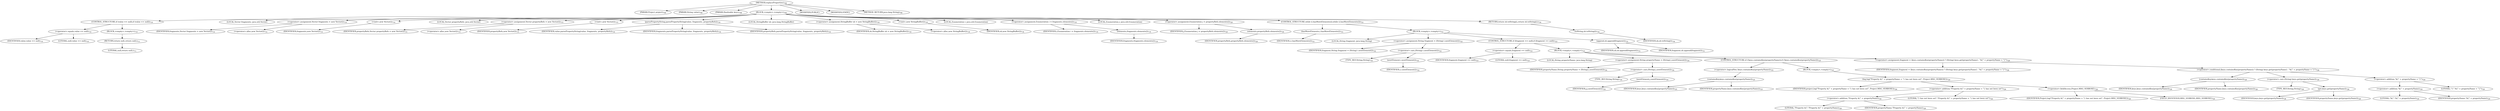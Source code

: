 digraph "replaceProperties" {  
"2363" [label = <(METHOD,replaceProperties)<SUB>708</SUB>> ]
"2364" [label = <(PARAM,Project project)<SUB>708</SUB>> ]
"2365" [label = <(PARAM,String value)<SUB>708</SUB>> ]
"2366" [label = <(PARAM,Hashtable keys)<SUB>708</SUB>> ]
"2367" [label = <(BLOCK,&lt;empty&gt;,&lt;empty&gt;)<SUB>709</SUB>> ]
"2368" [label = <(CONTROL_STRUCTURE,if (value == null),if (value == null))<SUB>710</SUB>> ]
"2369" [label = <(&lt;operator&gt;.equals,value == null)<SUB>710</SUB>> ]
"2370" [label = <(IDENTIFIER,value,value == null)<SUB>710</SUB>> ]
"2371" [label = <(LITERAL,null,value == null)<SUB>710</SUB>> ]
"2372" [label = <(BLOCK,&lt;empty&gt;,&lt;empty&gt;)<SUB>710</SUB>> ]
"2373" [label = <(RETURN,return null;,return null;)<SUB>711</SUB>> ]
"2374" [label = <(LITERAL,null,return null;)<SUB>711</SUB>> ]
"132" [label = <(LOCAL,Vector fragments: java.util.Vector)> ]
"2375" [label = <(&lt;operator&gt;.assignment,Vector fragments = new Vector())<SUB>714</SUB>> ]
"2376" [label = <(IDENTIFIER,fragments,Vector fragments = new Vector())<SUB>714</SUB>> ]
"2377" [label = <(&lt;operator&gt;.alloc,new Vector())<SUB>714</SUB>> ]
"2378" [label = <(&lt;init&gt;,new Vector())<SUB>714</SUB>> ]
"131" [label = <(IDENTIFIER,fragments,new Vector())<SUB>714</SUB>> ]
"134" [label = <(LOCAL,Vector propertyRefs: java.util.Vector)> ]
"2379" [label = <(&lt;operator&gt;.assignment,Vector propertyRefs = new Vector())<SUB>715</SUB>> ]
"2380" [label = <(IDENTIFIER,propertyRefs,Vector propertyRefs = new Vector())<SUB>715</SUB>> ]
"2381" [label = <(&lt;operator&gt;.alloc,new Vector())<SUB>715</SUB>> ]
"2382" [label = <(&lt;init&gt;,new Vector())<SUB>715</SUB>> ]
"133" [label = <(IDENTIFIER,propertyRefs,new Vector())<SUB>715</SUB>> ]
"2383" [label = <(parsePropertyString,parsePropertyString(value, fragments, propertyRefs))<SUB>716</SUB>> ]
"2384" [label = <(IDENTIFIER,value,parsePropertyString(value, fragments, propertyRefs))<SUB>716</SUB>> ]
"2385" [label = <(IDENTIFIER,fragments,parsePropertyString(value, fragments, propertyRefs))<SUB>716</SUB>> ]
"2386" [label = <(IDENTIFIER,propertyRefs,parsePropertyString(value, fragments, propertyRefs))<SUB>716</SUB>> ]
"136" [label = <(LOCAL,StringBuffer sb: java.lang.StringBuffer)> ]
"2387" [label = <(&lt;operator&gt;.assignment,StringBuffer sb = new StringBuffer())<SUB>718</SUB>> ]
"2388" [label = <(IDENTIFIER,sb,StringBuffer sb = new StringBuffer())<SUB>718</SUB>> ]
"2389" [label = <(&lt;operator&gt;.alloc,new StringBuffer())<SUB>718</SUB>> ]
"2390" [label = <(&lt;init&gt;,new StringBuffer())<SUB>718</SUB>> ]
"135" [label = <(IDENTIFIER,sb,new StringBuffer())<SUB>718</SUB>> ]
"2391" [label = <(LOCAL,Enumeration i: java.util.Enumeration)> ]
"2392" [label = <(&lt;operator&gt;.assignment,Enumeration i = fragments.elements())<SUB>719</SUB>> ]
"2393" [label = <(IDENTIFIER,i,Enumeration i = fragments.elements())<SUB>719</SUB>> ]
"2394" [label = <(elements,fragments.elements())<SUB>719</SUB>> ]
"2395" [label = <(IDENTIFIER,fragments,fragments.elements())<SUB>719</SUB>> ]
"2396" [label = <(LOCAL,Enumeration j: java.util.Enumeration)> ]
"2397" [label = <(&lt;operator&gt;.assignment,Enumeration j = propertyRefs.elements())<SUB>720</SUB>> ]
"2398" [label = <(IDENTIFIER,j,Enumeration j = propertyRefs.elements())<SUB>720</SUB>> ]
"2399" [label = <(elements,propertyRefs.elements())<SUB>720</SUB>> ]
"2400" [label = <(IDENTIFIER,propertyRefs,propertyRefs.elements())<SUB>720</SUB>> ]
"2401" [label = <(CONTROL_STRUCTURE,while (i.hasMoreElements()),while (i.hasMoreElements()))<SUB>721</SUB>> ]
"2402" [label = <(hasMoreElements,i.hasMoreElements())<SUB>721</SUB>> ]
"2403" [label = <(IDENTIFIER,i,i.hasMoreElements())<SUB>721</SUB>> ]
"2404" [label = <(BLOCK,&lt;empty&gt;,&lt;empty&gt;)<SUB>721</SUB>> ]
"2405" [label = <(LOCAL,String fragment: java.lang.String)> ]
"2406" [label = <(&lt;operator&gt;.assignment,String fragment = (String) i.nextElement())<SUB>722</SUB>> ]
"2407" [label = <(IDENTIFIER,fragment,String fragment = (String) i.nextElement())<SUB>722</SUB>> ]
"2408" [label = <(&lt;operator&gt;.cast,(String) i.nextElement())<SUB>722</SUB>> ]
"2409" [label = <(TYPE_REF,String,String)<SUB>722</SUB>> ]
"2410" [label = <(nextElement,i.nextElement())<SUB>722</SUB>> ]
"2411" [label = <(IDENTIFIER,i,i.nextElement())<SUB>722</SUB>> ]
"2412" [label = <(CONTROL_STRUCTURE,if (fragment == null),if (fragment == null))<SUB>723</SUB>> ]
"2413" [label = <(&lt;operator&gt;.equals,fragment == null)<SUB>723</SUB>> ]
"2414" [label = <(IDENTIFIER,fragment,fragment == null)<SUB>723</SUB>> ]
"2415" [label = <(LITERAL,null,fragment == null)<SUB>723</SUB>> ]
"2416" [label = <(BLOCK,&lt;empty&gt;,&lt;empty&gt;)<SUB>723</SUB>> ]
"2417" [label = <(LOCAL,String propertyName: java.lang.String)> ]
"2418" [label = <(&lt;operator&gt;.assignment,String propertyName = (String) j.nextElement())<SUB>724</SUB>> ]
"2419" [label = <(IDENTIFIER,propertyName,String propertyName = (String) j.nextElement())<SUB>724</SUB>> ]
"2420" [label = <(&lt;operator&gt;.cast,(String) j.nextElement())<SUB>724</SUB>> ]
"2421" [label = <(TYPE_REF,String,String)<SUB>724</SUB>> ]
"2422" [label = <(nextElement,j.nextElement())<SUB>724</SUB>> ]
"2423" [label = <(IDENTIFIER,j,j.nextElement())<SUB>724</SUB>> ]
"2424" [label = <(CONTROL_STRUCTURE,if (!keys.containsKey(propertyName)),if (!keys.containsKey(propertyName)))<SUB>725</SUB>> ]
"2425" [label = <(&lt;operator&gt;.logicalNot,!keys.containsKey(propertyName))<SUB>725</SUB>> ]
"2426" [label = <(containsKey,keys.containsKey(propertyName))<SUB>725</SUB>> ]
"2427" [label = <(IDENTIFIER,keys,keys.containsKey(propertyName))<SUB>725</SUB>> ]
"2428" [label = <(IDENTIFIER,propertyName,keys.containsKey(propertyName))<SUB>725</SUB>> ]
"2429" [label = <(BLOCK,&lt;empty&gt;,&lt;empty&gt;)<SUB>725</SUB>> ]
"2430" [label = <(log,log(&quot;Property ${&quot; + propertyName + &quot;} has not been set&quot;, Project.MSG_VERBOSE))<SUB>726</SUB>> ]
"2431" [label = <(IDENTIFIER,project,log(&quot;Property ${&quot; + propertyName + &quot;} has not been set&quot;, Project.MSG_VERBOSE))<SUB>726</SUB>> ]
"2432" [label = <(&lt;operator&gt;.addition,&quot;Property ${&quot; + propertyName + &quot;} has not been set&quot;)<SUB>726</SUB>> ]
"2433" [label = <(&lt;operator&gt;.addition,&quot;Property ${&quot; + propertyName)<SUB>726</SUB>> ]
"2434" [label = <(LITERAL,&quot;Property ${&quot;,&quot;Property ${&quot; + propertyName)<SUB>726</SUB>> ]
"2435" [label = <(IDENTIFIER,propertyName,&quot;Property ${&quot; + propertyName)<SUB>726</SUB>> ]
"2436" [label = <(LITERAL,&quot;} has not been set&quot;,&quot;Property ${&quot; + propertyName + &quot;} has not been set&quot;)<SUB>726</SUB>> ]
"2437" [label = <(&lt;operator&gt;.fieldAccess,Project.MSG_VERBOSE)<SUB>726</SUB>> ]
"2438" [label = <(IDENTIFIER,Project,log(&quot;Property ${&quot; + propertyName + &quot;} has not been set&quot;, Project.MSG_VERBOSE))<SUB>726</SUB>> ]
"2439" [label = <(FIELD_IDENTIFIER,MSG_VERBOSE,MSG_VERBOSE)<SUB>726</SUB>> ]
"2440" [label = <(&lt;operator&gt;.assignment,fragment = (keys.containsKey(propertyName)) ? (String) keys.get(propertyName) : &quot;${&quot; + propertyName + &quot;}&quot;)<SUB>728</SUB>> ]
"2441" [label = <(IDENTIFIER,fragment,fragment = (keys.containsKey(propertyName)) ? (String) keys.get(propertyName) : &quot;${&quot; + propertyName + &quot;}&quot;)<SUB>728</SUB>> ]
"2442" [label = <(&lt;operator&gt;.conditional,(keys.containsKey(propertyName)) ? (String) keys.get(propertyName) : &quot;${&quot; + propertyName + &quot;}&quot;)<SUB>728</SUB>> ]
"2443" [label = <(containsKey,keys.containsKey(propertyName))<SUB>728</SUB>> ]
"2444" [label = <(IDENTIFIER,keys,keys.containsKey(propertyName))<SUB>728</SUB>> ]
"2445" [label = <(IDENTIFIER,propertyName,keys.containsKey(propertyName))<SUB>728</SUB>> ]
"2446" [label = <(&lt;operator&gt;.cast,(String) keys.get(propertyName))<SUB>728</SUB>> ]
"2447" [label = <(TYPE_REF,String,String)<SUB>728</SUB>> ]
"2448" [label = <(get,keys.get(propertyName))<SUB>728</SUB>> ]
"2449" [label = <(IDENTIFIER,keys,keys.get(propertyName))<SUB>728</SUB>> ]
"2450" [label = <(IDENTIFIER,propertyName,keys.get(propertyName))<SUB>728</SUB>> ]
"2451" [label = <(&lt;operator&gt;.addition,&quot;${&quot; + propertyName + &quot;}&quot;)<SUB>729</SUB>> ]
"2452" [label = <(&lt;operator&gt;.addition,&quot;${&quot; + propertyName)<SUB>729</SUB>> ]
"2453" [label = <(LITERAL,&quot;${&quot;,&quot;${&quot; + propertyName)<SUB>729</SUB>> ]
"2454" [label = <(IDENTIFIER,propertyName,&quot;${&quot; + propertyName)<SUB>729</SUB>> ]
"2455" [label = <(LITERAL,&quot;}&quot;,&quot;${&quot; + propertyName + &quot;}&quot;)<SUB>729</SUB>> ]
"2456" [label = <(append,sb.append(fragment))<SUB>731</SUB>> ]
"2457" [label = <(IDENTIFIER,sb,sb.append(fragment))<SUB>731</SUB>> ]
"2458" [label = <(IDENTIFIER,fragment,sb.append(fragment))<SUB>731</SUB>> ]
"2459" [label = <(RETURN,return sb.toString();,return sb.toString();)<SUB>734</SUB>> ]
"2460" [label = <(toString,sb.toString())<SUB>734</SUB>> ]
"2461" [label = <(IDENTIFIER,sb,sb.toString())<SUB>734</SUB>> ]
"2462" [label = <(MODIFIER,PUBLIC)> ]
"2463" [label = <(MODIFIER,STATIC)> ]
"2464" [label = <(METHOD_RETURN,java.lang.String)<SUB>708</SUB>> ]
  "2363" -> "2364" 
  "2363" -> "2365" 
  "2363" -> "2366" 
  "2363" -> "2367" 
  "2363" -> "2462" 
  "2363" -> "2463" 
  "2363" -> "2464" 
  "2367" -> "2368" 
  "2367" -> "132" 
  "2367" -> "2375" 
  "2367" -> "2378" 
  "2367" -> "134" 
  "2367" -> "2379" 
  "2367" -> "2382" 
  "2367" -> "2383" 
  "2367" -> "136" 
  "2367" -> "2387" 
  "2367" -> "2390" 
  "2367" -> "2391" 
  "2367" -> "2392" 
  "2367" -> "2396" 
  "2367" -> "2397" 
  "2367" -> "2401" 
  "2367" -> "2459" 
  "2368" -> "2369" 
  "2368" -> "2372" 
  "2369" -> "2370" 
  "2369" -> "2371" 
  "2372" -> "2373" 
  "2373" -> "2374" 
  "2375" -> "2376" 
  "2375" -> "2377" 
  "2378" -> "131" 
  "2379" -> "2380" 
  "2379" -> "2381" 
  "2382" -> "133" 
  "2383" -> "2384" 
  "2383" -> "2385" 
  "2383" -> "2386" 
  "2387" -> "2388" 
  "2387" -> "2389" 
  "2390" -> "135" 
  "2392" -> "2393" 
  "2392" -> "2394" 
  "2394" -> "2395" 
  "2397" -> "2398" 
  "2397" -> "2399" 
  "2399" -> "2400" 
  "2401" -> "2402" 
  "2401" -> "2404" 
  "2402" -> "2403" 
  "2404" -> "2405" 
  "2404" -> "2406" 
  "2404" -> "2412" 
  "2404" -> "2456" 
  "2406" -> "2407" 
  "2406" -> "2408" 
  "2408" -> "2409" 
  "2408" -> "2410" 
  "2410" -> "2411" 
  "2412" -> "2413" 
  "2412" -> "2416" 
  "2413" -> "2414" 
  "2413" -> "2415" 
  "2416" -> "2417" 
  "2416" -> "2418" 
  "2416" -> "2424" 
  "2416" -> "2440" 
  "2418" -> "2419" 
  "2418" -> "2420" 
  "2420" -> "2421" 
  "2420" -> "2422" 
  "2422" -> "2423" 
  "2424" -> "2425" 
  "2424" -> "2429" 
  "2425" -> "2426" 
  "2426" -> "2427" 
  "2426" -> "2428" 
  "2429" -> "2430" 
  "2430" -> "2431" 
  "2430" -> "2432" 
  "2430" -> "2437" 
  "2432" -> "2433" 
  "2432" -> "2436" 
  "2433" -> "2434" 
  "2433" -> "2435" 
  "2437" -> "2438" 
  "2437" -> "2439" 
  "2440" -> "2441" 
  "2440" -> "2442" 
  "2442" -> "2443" 
  "2442" -> "2446" 
  "2442" -> "2451" 
  "2443" -> "2444" 
  "2443" -> "2445" 
  "2446" -> "2447" 
  "2446" -> "2448" 
  "2448" -> "2449" 
  "2448" -> "2450" 
  "2451" -> "2452" 
  "2451" -> "2455" 
  "2452" -> "2453" 
  "2452" -> "2454" 
  "2456" -> "2457" 
  "2456" -> "2458" 
  "2459" -> "2460" 
  "2460" -> "2461" 
}

